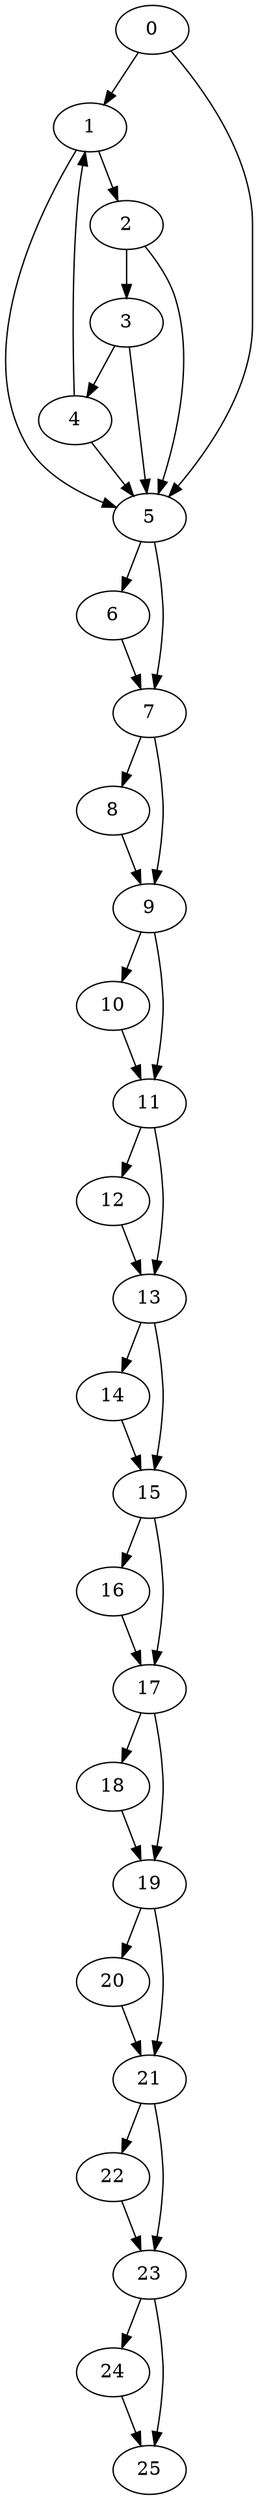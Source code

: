 digraph {
	0
	1
	2
	3
	4
	5
	6
	7
	8
	9
	10
	11
	12
	13
	14
	15
	16
	17
	18
	19
	20
	21
	22
	23
	24
	25
	0 -> 1
	4 -> 1
	1 -> 2
	5 -> 7
	6 -> 7
	15 -> 16
	17 -> 18
	17 -> 19
	18 -> 19
	19 -> 21
	20 -> 21
	21 -> 22
	23 -> 24
	1 -> 5
	2 -> 5
	3 -> 5
	4 -> 5
	0 -> 5
	11 -> 12
	11 -> 13
	12 -> 13
	7 -> 9
	8 -> 9
	9 -> 10
	9 -> 11
	10 -> 11
	13 -> 14
	13 -> 15
	14 -> 15
	19 -> 20
	23 -> 25
	24 -> 25
	2 -> 3
	3 -> 4
	5 -> 6
	7 -> 8
	15 -> 17
	16 -> 17
	21 -> 23
	22 -> 23
}
